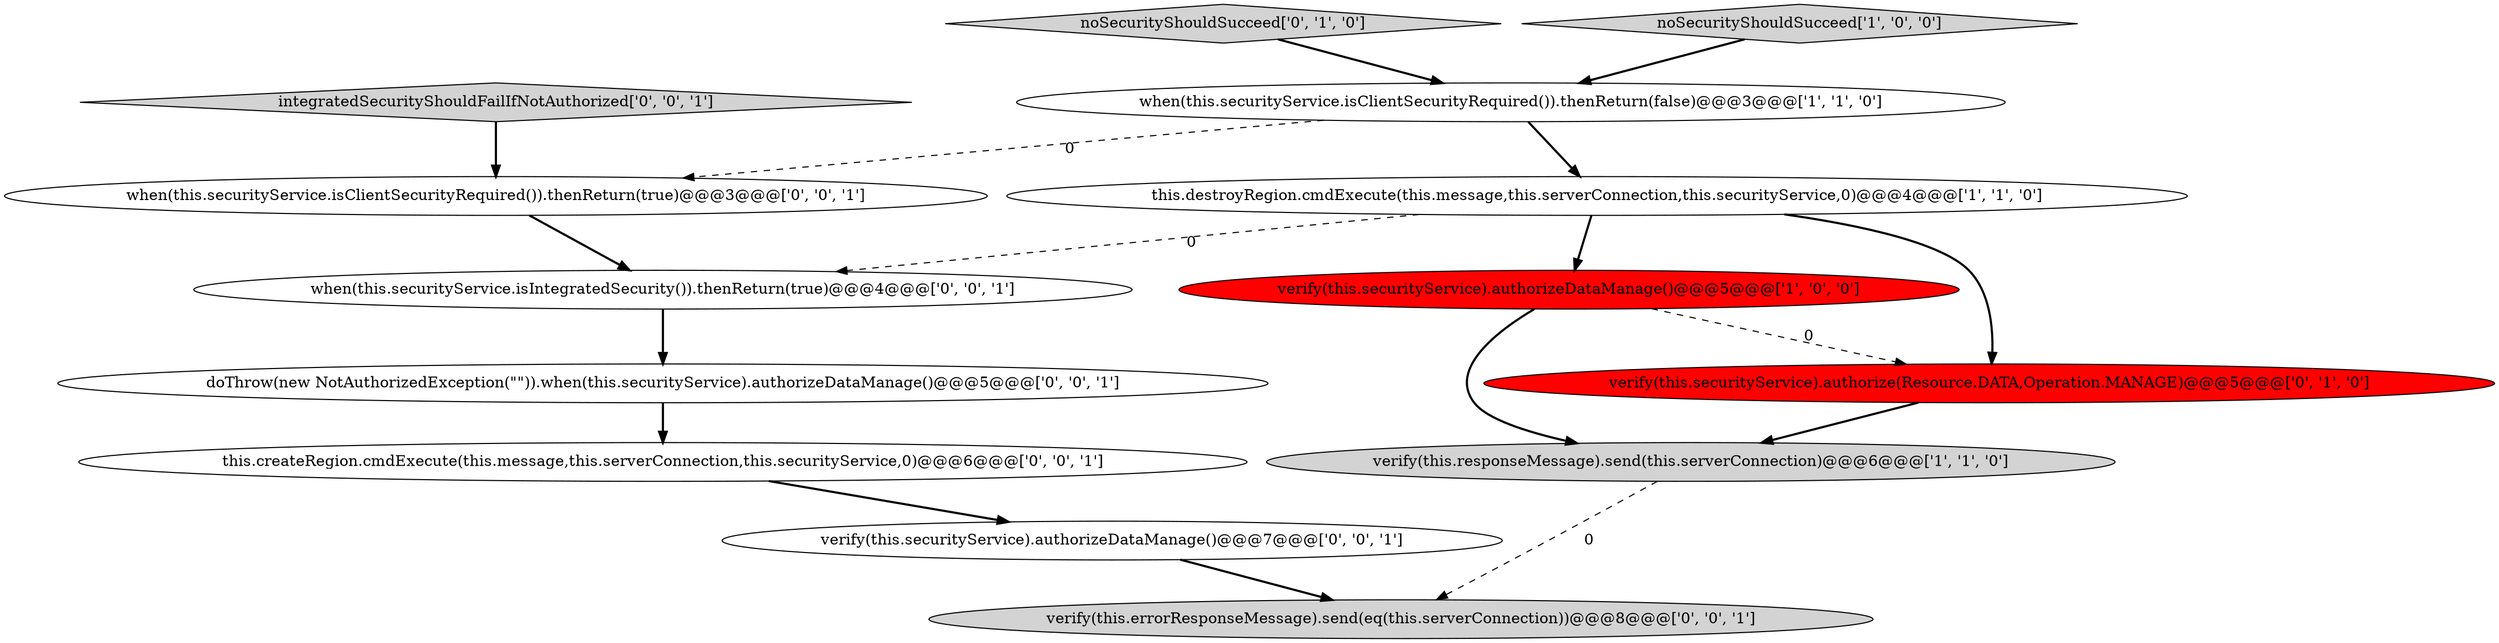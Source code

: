 digraph {
2 [style = filled, label = "this.destroyRegion.cmdExecute(this.message,this.serverConnection,this.securityService,0)@@@4@@@['1', '1', '0']", fillcolor = white, shape = ellipse image = "AAA0AAABBB1BBB"];
9 [style = filled, label = "when(this.securityService.isIntegratedSecurity()).thenReturn(true)@@@4@@@['0', '0', '1']", fillcolor = white, shape = ellipse image = "AAA0AAABBB3BBB"];
10 [style = filled, label = "when(this.securityService.isClientSecurityRequired()).thenReturn(true)@@@3@@@['0', '0', '1']", fillcolor = white, shape = ellipse image = "AAA0AAABBB3BBB"];
11 [style = filled, label = "verify(this.securityService).authorizeDataManage()@@@7@@@['0', '0', '1']", fillcolor = white, shape = ellipse image = "AAA0AAABBB3BBB"];
0 [style = filled, label = "verify(this.securityService).authorizeDataManage()@@@5@@@['1', '0', '0']", fillcolor = red, shape = ellipse image = "AAA1AAABBB1BBB"];
8 [style = filled, label = "this.createRegion.cmdExecute(this.message,this.serverConnection,this.securityService,0)@@@6@@@['0', '0', '1']", fillcolor = white, shape = ellipse image = "AAA0AAABBB3BBB"];
6 [style = filled, label = "noSecurityShouldSucceed['0', '1', '0']", fillcolor = lightgray, shape = diamond image = "AAA0AAABBB2BBB"];
13 [style = filled, label = "verify(this.errorResponseMessage).send(eq(this.serverConnection))@@@8@@@['0', '0', '1']", fillcolor = lightgray, shape = ellipse image = "AAA0AAABBB3BBB"];
12 [style = filled, label = "doThrow(new NotAuthorizedException(\"\")).when(this.securityService).authorizeDataManage()@@@5@@@['0', '0', '1']", fillcolor = white, shape = ellipse image = "AAA0AAABBB3BBB"];
1 [style = filled, label = "verify(this.responseMessage).send(this.serverConnection)@@@6@@@['1', '1', '0']", fillcolor = lightgray, shape = ellipse image = "AAA0AAABBB1BBB"];
3 [style = filled, label = "noSecurityShouldSucceed['1', '0', '0']", fillcolor = lightgray, shape = diamond image = "AAA0AAABBB1BBB"];
7 [style = filled, label = "integratedSecurityShouldFailIfNotAuthorized['0', '0', '1']", fillcolor = lightgray, shape = diamond image = "AAA0AAABBB3BBB"];
5 [style = filled, label = "verify(this.securityService).authorize(Resource.DATA,Operation.MANAGE)@@@5@@@['0', '1', '0']", fillcolor = red, shape = ellipse image = "AAA1AAABBB2BBB"];
4 [style = filled, label = "when(this.securityService.isClientSecurityRequired()).thenReturn(false)@@@3@@@['1', '1', '0']", fillcolor = white, shape = ellipse image = "AAA0AAABBB1BBB"];
5->1 [style = bold, label=""];
6->4 [style = bold, label=""];
10->9 [style = bold, label=""];
2->0 [style = bold, label=""];
9->12 [style = bold, label=""];
4->2 [style = bold, label=""];
4->10 [style = dashed, label="0"];
0->5 [style = dashed, label="0"];
8->11 [style = bold, label=""];
7->10 [style = bold, label=""];
3->4 [style = bold, label=""];
0->1 [style = bold, label=""];
12->8 [style = bold, label=""];
2->9 [style = dashed, label="0"];
11->13 [style = bold, label=""];
2->5 [style = bold, label=""];
1->13 [style = dashed, label="0"];
}
